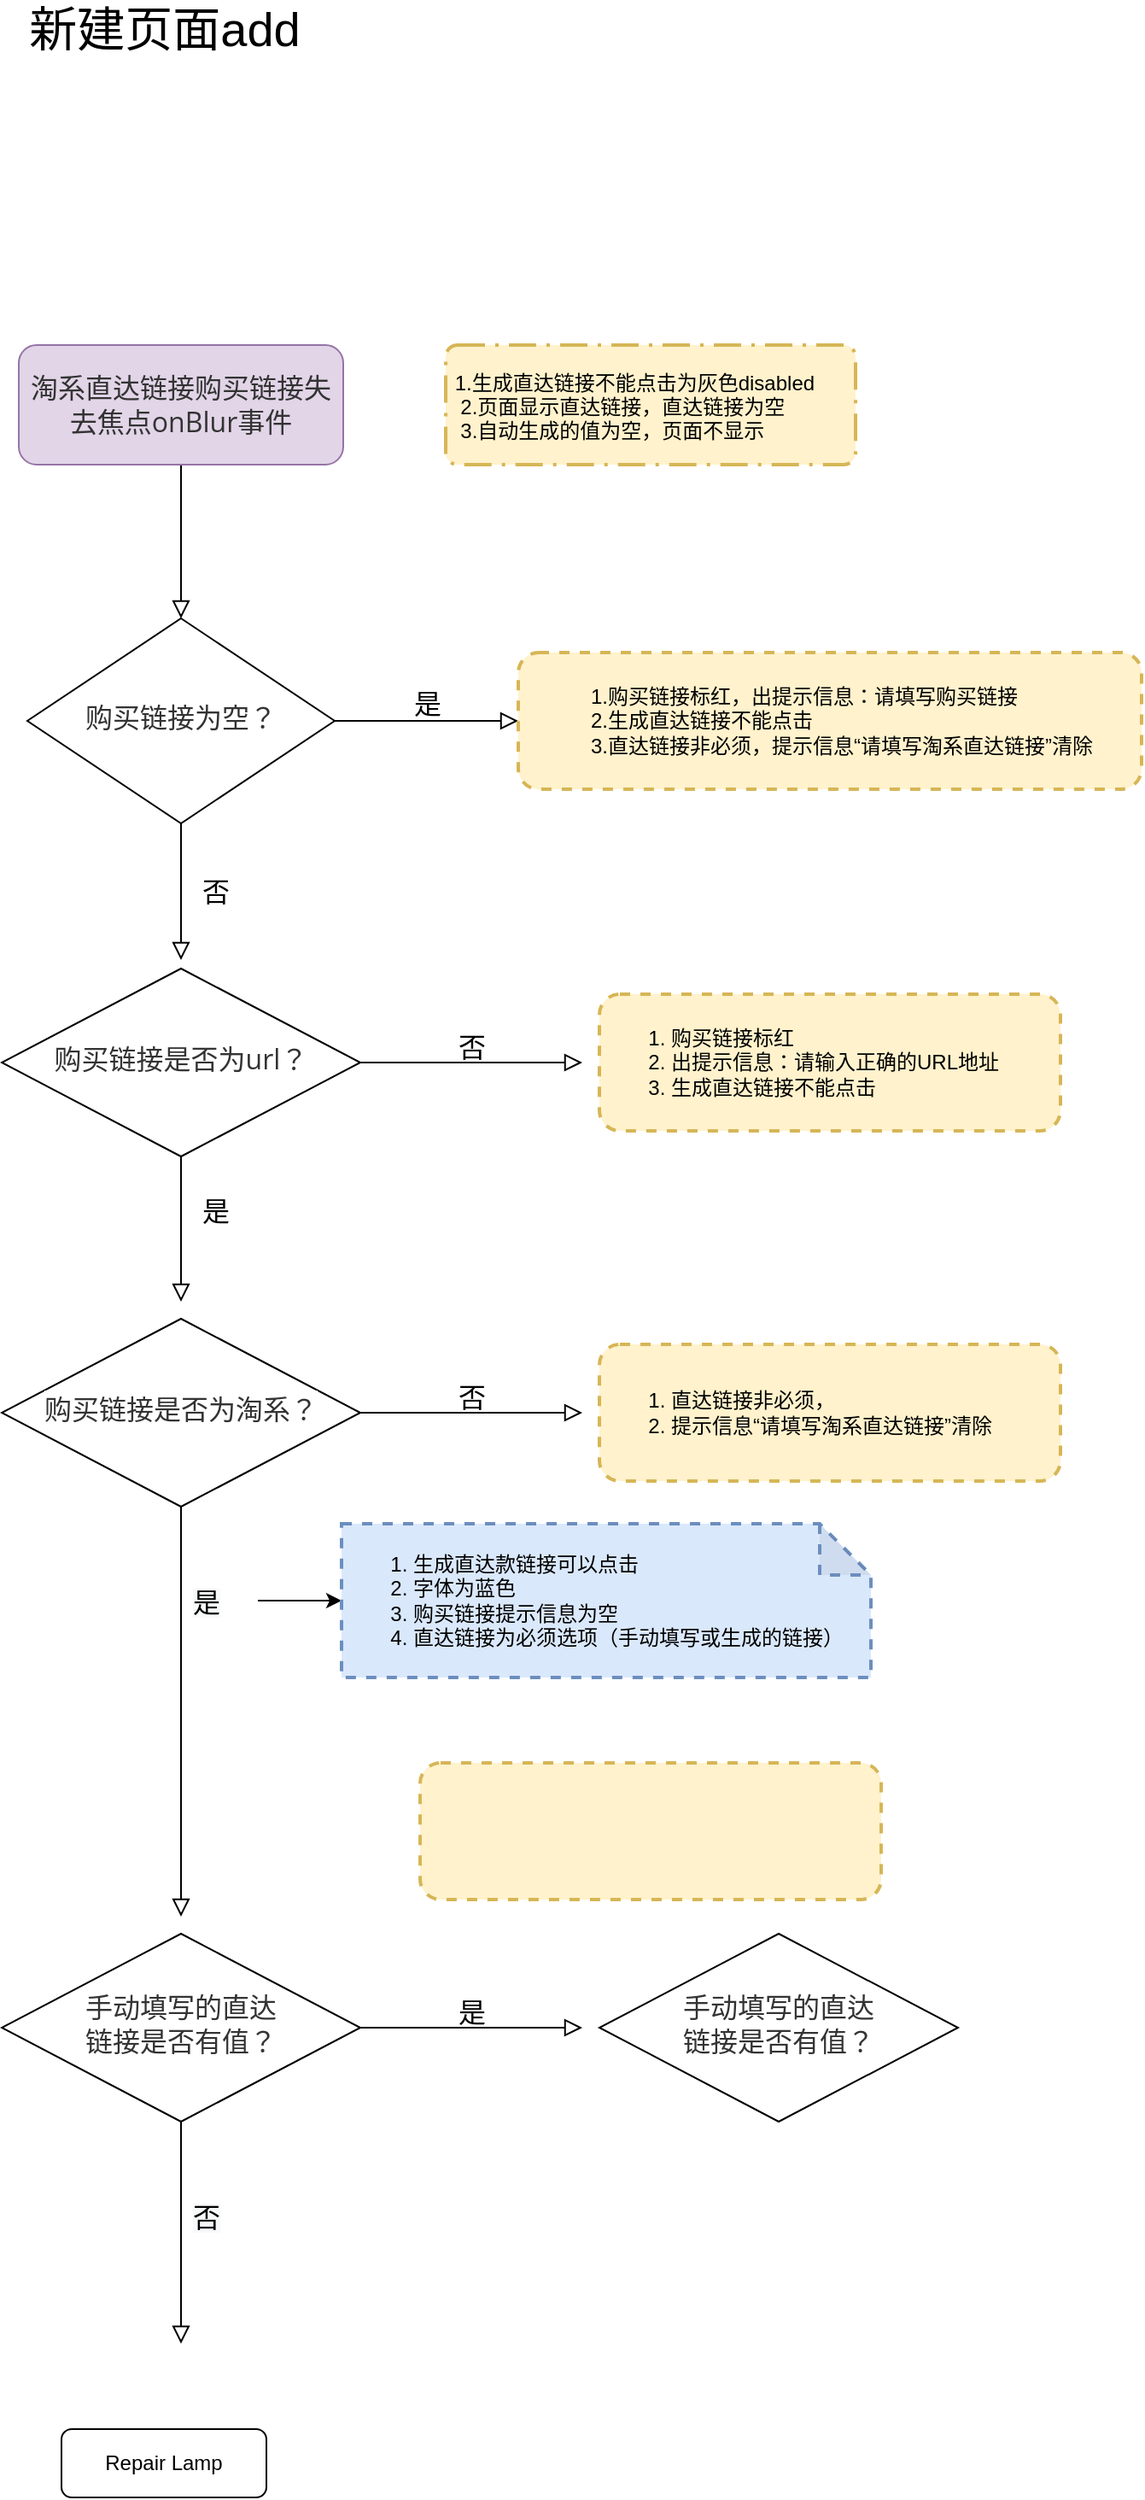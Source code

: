 <mxfile version="14.2.7" type="github">
  <diagram id="C2GKbmR1wlr19nwTwssI" name="Page-1">
    <mxGraphModel dx="1351" dy="2092" grid="1" gridSize="10" guides="1" tooltips="1" connect="1" arrows="1" fold="1" page="1" pageScale="1" pageWidth="827" pageHeight="1169" math="0" shadow="0">
      <root>
        <mxCell id="0" />
        <mxCell id="1" parent="0" />
        <mxCell id="jthrMaHgNZJ5E-PV2cZW-2" value="" style="rounded=0;html=1;jettySize=auto;orthogonalLoop=1;fontSize=11;endArrow=block;endFill=0;endSize=8;strokeWidth=1;shadow=0;labelBackgroundColor=none;edgeStyle=orthogonalEdgeStyle;" edge="1" parent="1" source="jthrMaHgNZJ5E-PV2cZW-3" target="jthrMaHgNZJ5E-PV2cZW-6">
          <mxGeometry relative="1" as="geometry" />
        </mxCell>
        <mxCell id="jthrMaHgNZJ5E-PV2cZW-3" value="&lt;font color=&quot;#333333&quot; face=&quot;open sans, clear sans, helvetica neue, helvetica, arial, sans-serif&quot;&gt;&lt;span style=&quot;font-size: 16px&quot;&gt;淘系直达链接购买链接失去焦点onBlur事件&lt;/span&gt;&lt;/font&gt;" style="rounded=1;whiteSpace=wrap;html=1;fontSize=12;glass=0;strokeWidth=1;shadow=0;fillColor=#e1d5e7;strokeColor=#9673a6;" vertex="1" parent="1">
          <mxGeometry x="150" y="40" width="190" height="70" as="geometry" />
        </mxCell>
        <mxCell id="jthrMaHgNZJ5E-PV2cZW-4" value="&lt;font style=&quot;font-size: 16px&quot;&gt;否&lt;/font&gt;" style="rounded=0;html=1;jettySize=auto;orthogonalLoop=1;fontSize=11;endArrow=block;endFill=0;endSize=8;strokeWidth=1;shadow=0;labelBackgroundColor=none;edgeStyle=orthogonalEdgeStyle;" edge="1" parent="1" source="jthrMaHgNZJ5E-PV2cZW-6">
          <mxGeometry y="20" relative="1" as="geometry">
            <mxPoint as="offset" />
            <mxPoint x="245" y="400" as="targetPoint" />
          </mxGeometry>
        </mxCell>
        <mxCell id="jthrMaHgNZJ5E-PV2cZW-5" value="&lt;font style=&quot;font-size: 16px&quot;&gt;是&lt;/font&gt;" style="edgeStyle=orthogonalEdgeStyle;rounded=0;html=1;jettySize=auto;orthogonalLoop=1;fontSize=11;endArrow=block;endFill=0;endSize=8;strokeWidth=1;shadow=0;labelBackgroundColor=none;" edge="1" parent="1" source="jthrMaHgNZJ5E-PV2cZW-6" target="jthrMaHgNZJ5E-PV2cZW-7">
          <mxGeometry y="10" relative="1" as="geometry">
            <mxPoint as="offset" />
          </mxGeometry>
        </mxCell>
        <mxCell id="jthrMaHgNZJ5E-PV2cZW-6" value="&lt;span style=&quot;color: rgb(51 , 51 , 51) ; font-family: &amp;#34;open sans&amp;#34; , &amp;#34;clear sans&amp;#34; , &amp;#34;helvetica neue&amp;#34; , &amp;#34;helvetica&amp;#34; , &amp;#34;arial&amp;#34; , sans-serif ; font-size: 16px ; background-color: rgb(255 , 255 , 255)&quot;&gt;购买链接为空？&lt;/span&gt;" style="rhombus;whiteSpace=wrap;html=1;shadow=0;fontFamily=Helvetica;fontSize=12;align=center;strokeWidth=1;spacing=6;spacingTop=-4;" vertex="1" parent="1">
          <mxGeometry x="155" y="200" width="180" height="120" as="geometry" />
        </mxCell>
        <mxCell id="jthrMaHgNZJ5E-PV2cZW-7" value="&lt;blockquote style=&quot;margin: 0 0 0 40px ; border: none ; padding: 0px&quot;&gt;&lt;/blockquote&gt;&lt;blockquote style=&quot;margin: 0 0 0 40px ; border: none ; padding: 0px&quot;&gt;&lt;/blockquote&gt;&lt;blockquote style=&quot;margin: 0 0 0 40px ; border: none ; padding: 0px&quot;&gt;&lt;span&gt;1.购买链接标红，出提示信息：请填写购买链接&lt;br&gt;&lt;/span&gt;&lt;span&gt;2.生成直达链接不能点击&lt;br&gt;&lt;/span&gt;3.直达链接非必须，提示信息“请填写淘系直达链接”清除&lt;/blockquote&gt;&lt;blockquote style=&quot;margin: 0 0 0 40px ; border: none ; padding: 0px&quot;&gt;&lt;/blockquote&gt;&lt;blockquote style=&quot;margin: 0 0 0 40px ; border: none ; padding: 0px&quot;&gt;&lt;/blockquote&gt;" style="rounded=1;whiteSpace=wrap;html=1;fontSize=12;glass=0;strokeWidth=2;shadow=0;align=left;fillColor=#fff2cc;strokeColor=#d6b656;dashed=1;" vertex="1" parent="1">
          <mxGeometry x="442.5" y="220" width="365" height="80" as="geometry" />
        </mxCell>
        <mxCell id="jthrMaHgNZJ5E-PV2cZW-9" value="&lt;span style=&quot;font-size: 16px&quot;&gt;否&lt;/span&gt;" style="edgeStyle=orthogonalEdgeStyle;rounded=0;html=1;jettySize=auto;orthogonalLoop=1;fontSize=11;endArrow=block;endFill=0;endSize=8;strokeWidth=1;shadow=0;labelBackgroundColor=none;" edge="1" parent="1" source="jthrMaHgNZJ5E-PV2cZW-10">
          <mxGeometry y="10" relative="1" as="geometry">
            <mxPoint as="offset" />
            <mxPoint x="480" y="460" as="targetPoint" />
          </mxGeometry>
        </mxCell>
        <mxCell id="jthrMaHgNZJ5E-PV2cZW-10" value="&lt;span style=&quot;color: rgb(51 , 51 , 51) ; font-family: &amp;#34;open sans&amp;#34; , &amp;#34;clear sans&amp;#34; , &amp;#34;helvetica neue&amp;#34; , &amp;#34;helvetica&amp;#34; , &amp;#34;arial&amp;#34; , sans-serif ; font-size: 16px ; background-color: rgb(255 , 255 , 255)&quot;&gt;购买链接是否为url？&lt;/span&gt;" style="rhombus;whiteSpace=wrap;html=1;shadow=0;fontFamily=Helvetica;fontSize=12;align=center;strokeWidth=1;spacing=6;spacingTop=-4;" vertex="1" parent="1">
          <mxGeometry x="140" y="405" width="210" height="110" as="geometry" />
        </mxCell>
        <mxCell id="jthrMaHgNZJ5E-PV2cZW-11" value="Repair Lamp" style="rounded=1;whiteSpace=wrap;html=1;fontSize=12;glass=0;strokeWidth=1;shadow=0;" vertex="1" parent="1">
          <mxGeometry x="175" y="1260" width="120" height="40" as="geometry" />
        </mxCell>
        <mxCell id="jthrMaHgNZJ5E-PV2cZW-15" value="&lt;font style=&quot;font-size: 28px&quot;&gt;新建页面add&lt;/font&gt;" style="text;html=1;align=center;verticalAlign=middle;resizable=0;points=[];autosize=1;" vertex="1" parent="1">
          <mxGeometry x="150" y="-160" width="170" height="30" as="geometry" />
        </mxCell>
        <mxCell id="jthrMaHgNZJ5E-PV2cZW-17" value=" 1.生成直达链接不能点击为灰色disabled&#xa;  2.页面显示直达链接，直达链接为空&#xa;  3.自动生成的值为空，页面不显示" style="rounded=1;arcSize=10;dashed=1;strokeColor=#d6b656;fillColor=#fff2cc;dashPattern=8 3 1 3;strokeWidth=2;align=left;spacingTop=1;" vertex="1" parent="1">
          <mxGeometry x="400" y="40" width="240" height="70" as="geometry" />
        </mxCell>
        <mxCell id="jthrMaHgNZJ5E-PV2cZW-23" value="&lt;blockquote style=&quot;margin: 0 0 0 40px ; border: none ; padding: 0px&quot;&gt;&lt;/blockquote&gt;&lt;blockquote style=&quot;margin: 0 0 0 40px ; border: none ; padding: 0px&quot;&gt;&lt;/blockquote&gt;&lt;blockquote style=&quot;margin: 0 0 0 40px ; border: none ; padding: 0px&quot;&gt;&lt;/blockquote&gt;&lt;ol&gt;&lt;li&gt;&lt;span&gt;购买链接标红&lt;/span&gt;&lt;/li&gt;&lt;li&gt;&lt;span&gt;出提示信息：请输入正确的URL地址&lt;/span&gt;&lt;/li&gt;&lt;li&gt;&lt;span&gt;生成直达链接不能点击&lt;/span&gt;&lt;/li&gt;&lt;/ol&gt;&lt;blockquote style=&quot;margin: 0 0 0 40px ; border: none ; padding: 0px&quot;&gt;&lt;/blockquote&gt;&lt;blockquote style=&quot;margin: 0 0 0 40px ; border: none ; padding: 0px&quot;&gt;&lt;/blockquote&gt;&lt;blockquote style=&quot;margin: 0 0 0 40px ; border: none ; padding: 0px&quot;&gt;&lt;/blockquote&gt;" style="rounded=1;whiteSpace=wrap;html=1;fontSize=12;glass=0;strokeWidth=2;shadow=0;align=left;fillColor=#fff2cc;strokeColor=#d6b656;dashed=1;" vertex="1" parent="1">
          <mxGeometry x="490" y="420" width="270" height="80" as="geometry" />
        </mxCell>
        <mxCell id="jthrMaHgNZJ5E-PV2cZW-28" value="&lt;span style=&quot;color: rgb(51 , 51 , 51) ; font-family: &amp;#34;open sans&amp;#34; , &amp;#34;clear sans&amp;#34; , &amp;#34;helvetica neue&amp;#34; , &amp;#34;helvetica&amp;#34; , &amp;#34;arial&amp;#34; , sans-serif ; font-size: 16px ; background-color: rgb(255 , 255 , 255)&quot;&gt;购买链接是否为淘系？&lt;/span&gt;" style="rhombus;whiteSpace=wrap;html=1;shadow=0;fontFamily=Helvetica;fontSize=12;align=center;strokeWidth=1;spacing=6;spacingTop=-4;" vertex="1" parent="1">
          <mxGeometry x="140" y="610" width="210" height="110" as="geometry" />
        </mxCell>
        <mxCell id="jthrMaHgNZJ5E-PV2cZW-29" value="&lt;font style=&quot;font-size: 16px&quot;&gt;是&lt;/font&gt;" style="rounded=0;html=1;jettySize=auto;orthogonalLoop=1;fontSize=11;endArrow=block;endFill=0;endSize=8;strokeWidth=1;shadow=0;labelBackgroundColor=none;edgeStyle=orthogonalEdgeStyle;" edge="1" parent="1">
          <mxGeometry y="20" relative="1" as="geometry">
            <mxPoint as="offset" />
            <mxPoint x="245" y="534.94" as="sourcePoint" />
            <mxPoint x="245" y="600" as="targetPoint" />
            <Array as="points">
              <mxPoint x="245" y="514.94" />
              <mxPoint x="245" y="514.94" />
            </Array>
          </mxGeometry>
        </mxCell>
        <mxCell id="jthrMaHgNZJ5E-PV2cZW-30" value="&lt;span style=&quot;font-size: 16px&quot;&gt;否&lt;/span&gt;" style="edgeStyle=orthogonalEdgeStyle;rounded=0;html=1;jettySize=auto;orthogonalLoop=1;fontSize=11;endArrow=block;endFill=0;endSize=8;strokeWidth=1;shadow=0;labelBackgroundColor=none;" edge="1" source="jthrMaHgNZJ5E-PV2cZW-28" parent="1">
          <mxGeometry y="10" relative="1" as="geometry">
            <mxPoint as="offset" />
            <mxPoint x="480" y="665" as="targetPoint" />
          </mxGeometry>
        </mxCell>
        <mxCell id="jthrMaHgNZJ5E-PV2cZW-31" value="" style="rounded=0;html=1;jettySize=auto;orthogonalLoop=1;fontSize=11;endArrow=block;endFill=0;endSize=8;strokeWidth=1;shadow=0;labelBackgroundColor=none;edgeStyle=orthogonalEdgeStyle;" edge="1" parent="1">
          <mxGeometry relative="1" as="geometry">
            <mxPoint x="245" y="720" as="sourcePoint" />
            <mxPoint x="245" y="960" as="targetPoint" />
          </mxGeometry>
        </mxCell>
        <mxCell id="jthrMaHgNZJ5E-PV2cZW-32" value="&lt;blockquote style=&quot;margin: 0 0 0 40px ; border: none ; padding: 0px&quot;&gt;&lt;/blockquote&gt;&lt;blockquote style=&quot;margin: 0 0 0 40px ; border: none ; padding: 0px&quot;&gt;&lt;/blockquote&gt;&lt;blockquote style=&quot;margin: 0 0 0 40px ; border: none ; padding: 0px&quot;&gt;&lt;/blockquote&gt;&lt;div&gt;&lt;ol&gt;&lt;li&gt;直达链接非必须，&lt;/li&gt;&lt;li&gt;提示信息“请填写淘系直达链接”清除&lt;/li&gt;&lt;/ol&gt;&lt;/div&gt;&lt;blockquote style=&quot;margin: 0 0 0 40px ; border: none ; padding: 0px&quot;&gt;&lt;/blockquote&gt;&lt;blockquote style=&quot;margin: 0 0 0 40px ; border: none ; padding: 0px&quot;&gt;&lt;/blockquote&gt;&lt;blockquote style=&quot;margin: 0 0 0 40px ; border: none ; padding: 0px&quot;&gt;&lt;/blockquote&gt;" style="rounded=1;whiteSpace=wrap;html=1;fontSize=12;glass=0;strokeWidth=2;shadow=0;align=left;fillColor=#fff2cc;strokeColor=#d6b656;dashed=1;" vertex="1" parent="1">
          <mxGeometry x="490" y="625" width="270" height="80" as="geometry" />
        </mxCell>
        <mxCell id="jthrMaHgNZJ5E-PV2cZW-37" value="" style="edgeStyle=orthogonalEdgeStyle;rounded=0;orthogonalLoop=1;jettySize=auto;html=1;" edge="1" parent="1" source="jthrMaHgNZJ5E-PV2cZW-34" target="jthrMaHgNZJ5E-PV2cZW-35">
          <mxGeometry relative="1" as="geometry" />
        </mxCell>
        <mxCell id="jthrMaHgNZJ5E-PV2cZW-34" value="&lt;meta charset=&quot;utf-8&quot;&gt;&lt;span style=&quot;color: rgb(0, 0, 0); font-family: helvetica; font-size: 16px; font-style: normal; font-weight: 400; letter-spacing: normal; text-align: center; text-indent: 0px; text-transform: none; word-spacing: 0px; background-color: rgb(248, 249, 250); display: inline; float: none;&quot;&gt;是&lt;/span&gt;" style="text;whiteSpace=wrap;html=1;" vertex="1" parent="1">
          <mxGeometry x="250" y="760" width="40" height="30" as="geometry" />
        </mxCell>
        <mxCell id="jthrMaHgNZJ5E-PV2cZW-35" value="&lt;ol&gt;&lt;li&gt;生成直达款链接可以点击&lt;/li&gt;&lt;li&gt;字体为蓝色&lt;/li&gt;&lt;li&gt;购买链接提示信息为空&lt;/li&gt;&lt;li&gt;&lt;span&gt;直达链接为必须选项（手动填写或生成的链接）&lt;br&gt;&lt;/span&gt;&lt;/li&gt;&lt;/ol&gt;" style="shape=note;whiteSpace=wrap;html=1;backgroundOutline=1;darkOpacity=0.05;dashed=1;strokeWidth=2;align=left;fillColor=#dae8fc;strokeColor=#6c8ebf;" vertex="1" parent="1">
          <mxGeometry x="339" y="730" width="310" height="90" as="geometry" />
        </mxCell>
        <mxCell id="jthrMaHgNZJ5E-PV2cZW-38" value="&lt;span style=&quot;color: rgb(51 , 51 , 51) ; font-family: &amp;#34;open sans&amp;#34; , &amp;#34;clear sans&amp;#34; , &amp;#34;helvetica neue&amp;#34; , &amp;#34;helvetica&amp;#34; , &amp;#34;arial&amp;#34; , sans-serif ; font-size: 16px ; background-color: rgb(255 , 255 , 255)&quot;&gt;手动填写的直达&lt;br&gt;链接是否有值？&lt;/span&gt;" style="rhombus;whiteSpace=wrap;html=1;shadow=0;fontFamily=Helvetica;fontSize=12;align=center;strokeWidth=1;spacing=6;spacingTop=-4;" vertex="1" parent="1">
          <mxGeometry x="140" y="970" width="210" height="110" as="geometry" />
        </mxCell>
        <mxCell id="jthrMaHgNZJ5E-PV2cZW-39" value="&lt;span style=&quot;font-size: 16px&quot;&gt;是&lt;/span&gt;" style="edgeStyle=orthogonalEdgeStyle;rounded=0;html=1;jettySize=auto;orthogonalLoop=1;fontSize=11;endArrow=block;endFill=0;endSize=8;strokeWidth=1;shadow=0;labelBackgroundColor=none;" edge="1" source="jthrMaHgNZJ5E-PV2cZW-38" parent="1">
          <mxGeometry y="10" relative="1" as="geometry">
            <mxPoint as="offset" />
            <mxPoint x="480.0" y="1025" as="targetPoint" />
          </mxGeometry>
        </mxCell>
        <mxCell id="jthrMaHgNZJ5E-PV2cZW-40" value="" style="rounded=0;html=1;jettySize=auto;orthogonalLoop=1;fontSize=11;endArrow=block;endFill=0;endSize=8;strokeWidth=1;shadow=0;labelBackgroundColor=none;edgeStyle=orthogonalEdgeStyle;" edge="1" parent="1">
          <mxGeometry relative="1" as="geometry">
            <mxPoint x="245.0" y="1080" as="sourcePoint" />
            <mxPoint x="245.0" y="1210.0" as="targetPoint" />
          </mxGeometry>
        </mxCell>
        <mxCell id="jthrMaHgNZJ5E-PV2cZW-41" value="&lt;blockquote style=&quot;margin: 0 0 0 40px ; border: none ; padding: 0px&quot;&gt;&lt;/blockquote&gt;&lt;blockquote style=&quot;margin: 0 0 0 40px ; border: none ; padding: 0px&quot;&gt;&lt;/blockquote&gt;&lt;blockquote style=&quot;margin: 0 0 0 40px ; border: none ; padding: 0px&quot;&gt;&lt;/blockquote&gt;&lt;div&gt;&lt;div&gt;&lt;br&gt;&lt;/div&gt;&lt;/div&gt;&lt;blockquote style=&quot;margin: 0 0 0 40px ; border: none ; padding: 0px&quot;&gt;&lt;/blockquote&gt;&lt;blockquote style=&quot;margin: 0 0 0 40px ; border: none ; padding: 0px&quot;&gt;&lt;/blockquote&gt;&lt;blockquote style=&quot;margin: 0 0 0 40px ; border: none ; padding: 0px&quot;&gt;&lt;/blockquote&gt;" style="rounded=1;whiteSpace=wrap;html=1;fontSize=12;glass=0;strokeWidth=2;shadow=0;align=left;fillColor=#fff2cc;strokeColor=#d6b656;dashed=1;" vertex="1" parent="1">
          <mxGeometry x="385" y="870" width="270" height="80" as="geometry" />
        </mxCell>
        <mxCell id="jthrMaHgNZJ5E-PV2cZW-43" value="&lt;span style=&quot;color: rgb(0 , 0 , 0) ; font-family: &amp;#34;helvetica&amp;#34; ; font-size: 16px ; font-style: normal ; font-weight: 400 ; letter-spacing: normal ; text-align: center ; text-indent: 0px ; text-transform: none ; word-spacing: 0px ; background-color: rgb(248 , 249 , 250) ; display: inline ; float: none&quot;&gt;否&lt;/span&gt;" style="text;whiteSpace=wrap;html=1;" vertex="1" parent="1">
          <mxGeometry x="250" y="1120" width="40" height="30" as="geometry" />
        </mxCell>
        <mxCell id="jthrMaHgNZJ5E-PV2cZW-45" value="&lt;span style=&quot;color: rgb(51 , 51 , 51) ; font-family: &amp;#34;open sans&amp;#34; , &amp;#34;clear sans&amp;#34; , &amp;#34;helvetica neue&amp;#34; , &amp;#34;helvetica&amp;#34; , &amp;#34;arial&amp;#34; , sans-serif ; font-size: 16px ; background-color: rgb(255 , 255 , 255)&quot;&gt;手动填写的直达&lt;br&gt;链接是否有值？&lt;/span&gt;" style="rhombus;whiteSpace=wrap;html=1;shadow=0;fontFamily=Helvetica;fontSize=12;align=center;strokeWidth=1;spacing=6;spacingTop=-4;" vertex="1" parent="1">
          <mxGeometry x="490" y="970" width="210" height="110" as="geometry" />
        </mxCell>
      </root>
    </mxGraphModel>
  </diagram>
</mxfile>
